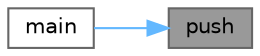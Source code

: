 digraph "push"
{
 // LATEX_PDF_SIZE
  bgcolor="transparent";
  edge [fontname=Helvetica,fontsize=10,labelfontname=Helvetica,labelfontsize=10];
  node [fontname=Helvetica,fontsize=10,shape=box,height=0.2,width=0.4];
  rankdir="RL";
  Node1 [label="push",height=0.2,width=0.4,color="gray40", fillcolor="grey60", style="filled", fontcolor="black",tooltip="Almacena en la ultima posicion una instancia de tipo element."];
  Node1 -> Node2 [dir="back",color="steelblue1",style="solid"];
  Node2 [label="main",height=0.2,width=0.4,color="grey40", fillcolor="white", style="filled",URL="$cola__max_8cpp.html#a0ddf1224851353fc92bfbff6f499fa97",tooltip=" "];
}
